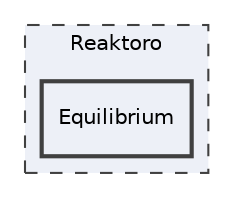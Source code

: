 digraph "Reaktoro/Equilibrium"
{
 // INTERACTIVE_SVG=YES
 // LATEX_PDF_SIZE
  edge [fontname="Helvetica",fontsize="10",labelfontname="Helvetica",labelfontsize="10"];
  node [fontname="Helvetica",fontsize="10",shape=record];
  compound=true
  subgraph clusterdir_8e92d4b241d211e8bbb38ad86320f5f7 {
    graph [ bgcolor="#edf0f7", pencolor="grey25", style="filled,dashed,", label="Reaktoro", fontname="Helvetica", fontsize="10", URL="dir_8e92d4b241d211e8bbb38ad86320f5f7.html"]
  dir_d0846a5a7dc53140085658b5a4935ab1 [shape=box, label="Equilibrium", style="filled,bold,", fillcolor="#edf0f7", color="grey25", URL="dir_d0846a5a7dc53140085658b5a4935ab1.html"];
  }
}
